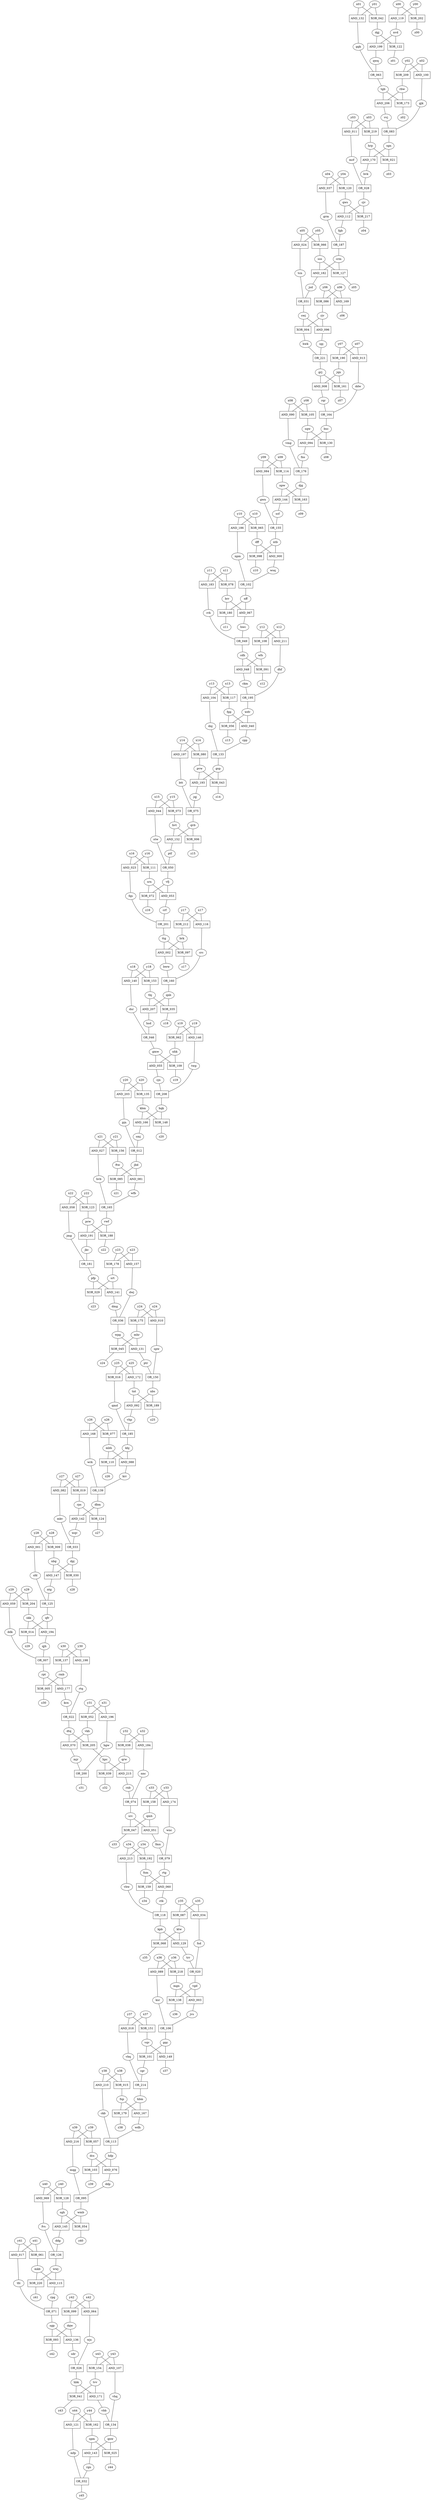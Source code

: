 graph {
AND_000[shape=box]
{dff ntb} -- AND_000
AND_000 -- wsq
AND_001[shape=box]
{y28 x28} -- AND_001
AND_001 -- sfd
AND_002[shape=box]
{ttg brk} -- AND_002
AND_002 -- bww
AND_003[shape=box]
{mgn vgd} -- AND_003
AND_003 -- jvs
XOR_004[shape=box]
{swj rjv} -- XOR_004
XOR_004 -- hwk
XOR_005[shape=box]
{rpt rmb} -- XOR_005
XOR_005 -- z30
XOR_006[shape=box]
{hvt qvb} -- XOR_006
XOR_006 -- z15
OR_007[shape=box]
{qjh ddk} -- OR_007
OR_007 -- rpt
AND_008[shape=box]
{grj jqn} -- AND_008
AND_008 -- rqr
XOR_009[shape=box]
{x28 y28} -- XOR_009
XOR_009 -- nbg
AND_010[shape=box]
{y24 x24} -- AND_010
AND_010 -- spw
AND_011[shape=box]
{y03 x03} -- AND_011
AND_011 -- mcf
OR_012[shape=box]
{pjn smj} -- OR_012
OR_012 -- jbd
AND_013[shape=box]
{y07 x07} -- AND_013
AND_013 -- ddw
XOR_014[shape=box]
{skk qfr} -- XOR_014
XOR_014 -- z29
XOR_015[shape=box]
{y38 x38} -- XOR_015
XOR_015 -- fsp
XOR_016[shape=box]
{y25 x25} -- XOR_016
XOR_016 -- qmd
AND_017[shape=box]
{y41 x41} -- AND_017
AND_017 -- tfc
AND_018[shape=box]
{y37 x37} -- AND_018
AND_018 -- vbq
XOR_019[shape=box]
{y27 x27} -- XOR_019
XOR_019 -- rps
OR_020[shape=box]
{trr fsd} -- OR_020
OR_020 -- vgd
XOR_021[shape=box]
{sgn hrp} -- XOR_021
XOR_021 -- z03
OR_022[shape=box]
{rtq kcn} -- OR_022
OR_022 -- dtq
AND_023[shape=box]
{x16 y16} -- AND_023
AND_023 -- fqs
AND_024[shape=box]
{x05 y05} -- AND_024
AND_024 -- tcn
XOR_025[shape=box]
{spm qnw} -- XOR_025
XOR_025 -- z44
OR_026[shape=box]
{wjs sdr} -- OR_026
OR_026 -- hbk
AND_027[shape=box]
{x21 y21} -- AND_027
AND_027 -- hvb
OR_028[shape=box]
{mcf bvk} -- OR_028
OR_028 -- cjv
XOR_029[shape=box]
{pfp srt} -- XOR_029
XOR_029 -- z23
XOR_030[shape=box]
{dpj nbg} -- XOR_030
XOR_030 -- z28
OR_031[shape=box]
{tcn jsd} -- OR_031
OR_031 -- swj
OR_032[shape=box]
{rgn mfp} -- OR_032
OR_032 -- z45
OR_033[shape=box]
{wqv mkv} -- OR_033
OR_033 -- dpj
AND_034[shape=box]
{y35 x35} -- AND_034
AND_034 -- fsd
XOR_035[shape=box]
{thj qnb} -- XOR_035
XOR_035 -- z18
OR_036[shape=box]
{dmg dwj} -- OR_036
OR_036 -- wpg
AND_037[shape=box]
{x04 y04} -- AND_037
AND_037 -- grm
XOR_038[shape=box]
{y32 x32} -- XOR_038
XOR_038 -- qrw
XOR_039[shape=box]
{hpc qrw} -- XOR_039
XOR_039 -- z32
AND_040[shape=box]
{fpp wdv} -- AND_040
AND_040 -- cpp
XOR_041[shape=box]
{tvv hbk} -- XOR_041
XOR_041 -- z43
XOR_042[shape=box]
{x01 y01} -- XOR_042
XOR_042 -- dgj
XOR_043[shape=box]
{pvw gsp} -- XOR_043
XOR_043 -- z14
AND_044[shape=box]
{x15 y15} -- AND_044
AND_044 -- stw
XOR_045[shape=box]
{wpg mhr} -- XOR_045
XOR_045 -- z24
OR_046[shape=box]
{dsr hsd} -- OR_046
OR_046 -- gmw
XOR_047[shape=box]
{src qmh} -- XOR_047
XOR_047 -- z33
AND_048[shape=box]
{cdh wfs} -- AND_048
AND_048 -- ckm
OR_049[shape=box]
{hwc rrk} -- OR_049
OR_049 -- cdh
OR_050[shape=box]
{ptf stw} -- OR_050
OR_050 -- vfj
AND_051[shape=box]
{src qmh} -- AND_051
AND_051 -- fmn
XOR_052[shape=box]
{y31 x31} -- XOR_052
XOR_052 -- vkh
AND_053[shape=box]
{srn vfj} -- AND_053
AND_053 -- crf
XOR_054[shape=box]
{sgh wmb} -- XOR_054
XOR_054 -- z40
AND_055[shape=box]
{nhk gmw} -- AND_055
AND_055 -- cjn
XOR_056[shape=box]
{fpp wdv} -- XOR_056
XOR_056 -- z13
XOR_057[shape=box]
{x39 y39} -- XOR_057
XOR_057 -- dcs
AND_058[shape=box]
{x22 y22} -- AND_058
AND_058 -- jmg
AND_059[shape=box]
{y29 x29} -- AND_059
AND_059 -- ddk
AND_060[shape=box]
{fsm rtg} -- AND_060
AND_060 -- ctk
XOR_061[shape=box]
{x41 y41} -- XOR_061
XOR_061 -- mkb
XOR_062[shape=box]
{x19 y19} -- XOR_062
XOR_062 -- nhk
OR_063[shape=box]
{ggk qwq} -- OR_063
OR_063 -- tgb
AND_064[shape=box]
{y42 x42} -- AND_064
AND_064 -- wjs
XOR_065[shape=box]
{y10 x10} -- XOR_065
XOR_065 -- dff
XOR_066[shape=box]
{y05 x05} -- XOR_066
XOR_066 -- sss
AND_067[shape=box]
{brr nff} -- AND_067
AND_067 -- hwc
XOR_068[shape=box]
{kpb ktw} -- XOR_068
XOR_068 -- z35
AND_069[shape=box]
{x40 y40} -- AND_069
AND_069 -- fvs
AND_070[shape=box]
{dtq vkh} -- AND_070
AND_070 -- mjr
OR_071[shape=box]
{tfc rpg} -- OR_071
OR_071 -- sgp
XOR_072[shape=box]
{vfj srn} -- XOR_072
XOR_072 -- z16
XOR_073[shape=box]
{x15 y15} -- XOR_073
XOR_073 -- hvt
OR_074[shape=box]
{nnc rnb} -- OR_074
OR_074 -- src
OR_075[shape=box]
{btt jqj} -- OR_075
OR_075 -- qvb
AND_076[shape=box]
{hdp dcs} -- AND_076
AND_076 -- ddp
XOR_077[shape=box]
{y26 x26} -- XOR_077
XOR_077 -- mbh
XOR_078[shape=box]
{y11 x11} -- XOR_078
XOR_078 -- brr
OR_079[shape=box]
{wnc fmn} -- OR_079
OR_079 -- rtg
XOR_080[shape=box]
{y14 x14} -- XOR_080
XOR_080 -- pvw
AND_081[shape=box]
{ftw jbd} -- AND_081
AND_081 -- wfb
AND_082[shape=box]
{y27 x27} -- AND_082
AND_082 -- mkv
OR_083[shape=box]
{vvj gjk} -- OR_083
OR_083 -- sgn
AND_084[shape=box]
{y09 x09} -- AND_084
AND_084 -- gwn
XOR_085[shape=box]
{ftw jbd} -- XOR_085
XOR_085 -- z21
XOR_086[shape=box]
{y06 x06} -- XOR_086
XOR_086 -- rjv
XOR_087[shape=box]
{y35 x35} -- XOR_087
XOR_087 -- ktw
AND_088[shape=box]
{mbh khj} -- AND_088
AND_088 -- krr
AND_089[shape=box]
{x36 y36} -- AND_089
AND_089 -- ksr
AND_090[shape=box]
{x08 y08} -- AND_090
AND_090 -- vmg
XOR_091[shape=box]
{wfs cdh} -- XOR_091
XOR_091 -- z12
AND_092[shape=box]
{tnt nbs} -- AND_092
AND_092 -- vhp
XOR_093[shape=box]
{dqw sgp} -- XOR_093
XOR_093 -- z42
AND_094[shape=box]
{sqw bsc} -- AND_094
AND_094 -- fns
OR_095[shape=box]
{mqg ddp} -- OR_095
OR_095 -- wmb
AND_096[shape=box]
{swj rjv} -- AND_096
AND_096 -- spj
XOR_097[shape=box]
{brk ttg} -- XOR_097
XOR_097 -- z17
XOR_098[shape=box]
{dff ntb} -- XOR_098
XOR_098 -- z10
XOR_099[shape=box]
{y42 x42} -- XOR_099
XOR_099 -- dqw
AND_100[shape=box]
{y02 x02} -- AND_100
AND_100 -- gjk
XOR_101[shape=box]
{gqc vqv} -- XOR_101
XOR_101 -- cgr
OR_102[shape=box]
{npm wsq} -- OR_102
OR_102 -- nff
XOR_103[shape=box]
{hdp dcs} -- XOR_103
XOR_103 -- z39
AND_104[shape=box]
{y13 x13} -- AND_104
AND_104 -- dnj
XOR_105[shape=box]
{x08 y08} -- XOR_105
XOR_105 -- sqw
OR_106[shape=box]
{ksr jvs} -- OR_106
OR_106 -- gqc
AND_107[shape=box]
{x43 y43} -- AND_107
AND_107 -- vhq
XOR_108[shape=box]
{y12 x12} -- XOR_108
XOR_108 -- wfs
XOR_109[shape=box]
{gmw nhk} -- XOR_109
XOR_109 -- z19
XOR_110[shape=box]
{khj mbh} -- XOR_110
XOR_110 -- z26
XOR_111[shape=box]
{x16 y16} -- XOR_111
XOR_111 -- srn
AND_112[shape=box]
{cjv qws} -- AND_112
AND_112 -- fgb
OR_113[shape=box]
{wdh ckb} -- OR_113
OR_113 -- hdp
XOR_114[shape=box]
{y09 x09} -- XOR_114
XOR_114 -- npw
AND_115[shape=box]
{mkb wwj} -- AND_115
AND_115 -- rpg
AND_116[shape=box]
{y17 x17} -- AND_116
AND_116 -- crc
XOR_117[shape=box]
{y13 x13} -- XOR_117
XOR_117 -- fpp
OR_118[shape=box]
{ctk vbw} -- OR_118
OR_118 -- kpb
AND_119[shape=box]
{x00 y00} -- AND_119
AND_119 -- nvd
XOR_120[shape=box]
{y04 x04} -- XOR_120
XOR_120 -- qws
AND_121[shape=box]
{x44 y44} -- AND_121
AND_121 -- mfp
XOR_122[shape=box]
{nvd dgj} -- XOR_122
XOR_122 -- z01
XOR_123[shape=box]
{y22 x22} -- XOR_123
XOR_123 -- pcw
XOR_124[shape=box]
{dbm rps} -- XOR_124
XOR_124 -- z27
OR_125[shape=box]
{ntg sfd} -- OR_125
OR_125 -- qfr
OR_126[shape=box]
{ddg fvs} -- OR_126
OR_126 -- wwj
XOR_127[shape=box]
{crm sss} -- XOR_127
XOR_127 -- z05
XOR_128[shape=box]
{y40 x40} -- XOR_128
XOR_128 -- sgh
AND_129[shape=box]
{ktw kpb} -- AND_129
AND_129 -- trr
XOR_130[shape=box]
{bsc sqw} -- XOR_130
XOR_130 -- z08
AND_131[shape=box]
{wpg mhr} -- AND_131
AND_131 -- ptr
AND_132[shape=box]
{x01 y01} -- AND_132
AND_132 -- ggk
OR_133[shape=box]
{cpp dnj} -- OR_133
OR_133 -- gsp
OR_134[shape=box]
{vbb vhq} -- OR_134
OR_134 -- qnw
XOR_135[shape=box]
{y20 x20} -- XOR_135
XOR_135 -- kbm
AND_136[shape=box]
{sgp dqw} -- AND_136
AND_136 -- sdr
XOR_137[shape=box]
{x30 y30} -- XOR_137
XOR_137 -- rmb
XOR_138[shape=box]
{mgn vgd} -- XOR_138
XOR_138 -- z36
OR_139[shape=box]
{wrk krr} -- OR_139
OR_139 -- dbm
AND_140[shape=box]
{x18 y18} -- AND_140
AND_140 -- dsr
AND_141[shape=box]
{srt pfp} -- AND_141
AND_141 -- dmg
AND_142[shape=box]
{rps dbm} -- AND_142
AND_142 -- wqv
AND_143[shape=box]
{qnw spm} -- AND_143
AND_143 -- rgn
AND_144[shape=box]
{npw djg} -- AND_144
AND_144 -- scf
AND_145[shape=box]
{sgh wmb} -- AND_145
AND_145 -- ddg
AND_146[shape=box]
{y19 x19} -- AND_146
AND_146 -- twp
AND_147[shape=box]
{nbg dpj} -- AND_147
AND_147 -- ntg
XOR_148[shape=box]
{kbm hqk} -- XOR_148
XOR_148 -- z20
AND_149[shape=box]
{gqc vqv} -- AND_149
AND_149 -- z37
OR_150[shape=box]
{ptr spw} -- OR_150
OR_150 -- nbs
XOR_151[shape=box]
{x37 y37} -- XOR_151
XOR_151 -- vqv
AND_152[shape=box]
{qvb hvt} -- AND_152
AND_152 -- ptf
XOR_153[shape=box]
{x18 y18} -- XOR_153
XOR_153 -- thj
XOR_154[shape=box]
{x43 y43} -- XOR_154
XOR_154 -- tvv
OR_155[shape=box]
{scf gwn} -- OR_155
OR_155 -- ntb
XOR_156[shape=box]
{y21 x21} -- XOR_156
XOR_156 -- ftw
AND_157[shape=box]
{y23 x23} -- AND_157
AND_157 -- dwj
XOR_158[shape=box]
{x33 y33} -- XOR_158
XOR_158 -- qmh
XOR_159[shape=box]
{rtg fsm} -- XOR_159
XOR_159 -- z34
OR_160[shape=box]
{crc bww} -- OR_160
OR_160 -- qnb
XOR_161[shape=box]
{jqn grj} -- XOR_161
XOR_161 -- z07
XOR_162[shape=box]
{x44 y44} -- XOR_162
XOR_162 -- spm
XOR_163[shape=box]
{djg npw} -- XOR_163
XOR_163 -- z09
OR_164[shape=box]
{rqr ddw} -- OR_164
OR_164 -- bsc
OR_165[shape=box]
{wfb hvb} -- OR_165
OR_165 -- vwf
AND_166[shape=box]
{hqk kbm} -- AND_166
AND_166 -- smj
AND_167[shape=box]
{fsp hbm} -- AND_167
AND_167 -- wdh
AND_168[shape=box]
{x26 y26} -- AND_168
AND_168 -- wrk
AND_169[shape=box]
{y06 x06} -- AND_169
AND_169 -- z06
AND_170[shape=box]
{hrp sgn} -- AND_170
AND_170 -- bvk
AND_171[shape=box]
{tvv hbk} -- AND_171
AND_171 -- vbb
AND_172[shape=box]
{y25 x25} -- AND_172
AND_172 -- tnt
XOR_173[shape=box]
{rbw tgb} -- XOR_173
XOR_173 -- z02
AND_174[shape=box]
{x33 y33} -- AND_174
AND_174 -- wnc
XOR_175[shape=box]
{y24 x24} -- XOR_175
XOR_175 -- mhr
OR_176[shape=box]
{vmg fns} -- OR_176
OR_176 -- djg
AND_177[shape=box]
{rmb rpt} -- AND_177
AND_177 -- kcn
XOR_178[shape=box]
{y23 x23} -- XOR_178
XOR_178 -- srt
XOR_179[shape=box]
{fsp hbm} -- XOR_179
XOR_179 -- z38
XOR_180[shape=box]
{nff brr} -- XOR_180
XOR_180 -- z11
OR_181[shape=box]
{jkc jmg} -- OR_181
OR_181 -- pfp
AND_182[shape=box]
{crm sss} -- AND_182
AND_182 -- jsd
AND_183[shape=box]
{x11 y11} -- AND_183
AND_183 -- rrk
AND_184[shape=box]
{y32 x32} -- AND_184
AND_184 -- nnc
OR_185[shape=box]
{qmd vhp} -- OR_185
OR_185 -- khj
AND_186[shape=box]
{x10 y10} -- AND_186
AND_186 -- npm
OR_187[shape=box]
{fgb grm} -- OR_187
OR_187 -- crm
XOR_188[shape=box]
{vwf pcw} -- XOR_188
XOR_188 -- z22
XOR_189[shape=box]
{nbs tnt} -- XOR_189
XOR_189 -- z25
XOR_190[shape=box]
{x07 y07} -- XOR_190
XOR_190 -- jqn
AND_191[shape=box]
{pcw vwf} -- AND_191
AND_191 -- jkc
XOR_192[shape=box]
{x34 y34} -- XOR_192
XOR_192 -- fsm
AND_193[shape=box]
{pvw gsp} -- AND_193
AND_193 -- jqj
AND_194[shape=box]
{skk qfr} -- AND_194
AND_194 -- qjh
OR_195[shape=box]
{dhf ckm} -- OR_195
OR_195 -- wdv
AND_196[shape=box]
{y31 x31} -- AND_196
AND_196 -- hgw
AND_197[shape=box]
{x14 y14} -- AND_197
AND_197 -- btt
AND_198[shape=box]
{y30 x30} -- AND_198
AND_198 -- rtq
AND_199[shape=box]
{dgj nvd} -- AND_199
AND_199 -- qwq
OR_200[shape=box]
{mjr hgw} -- OR_200
OR_200 -- z31
OR_201[shape=box]
{fqs crf} -- OR_201
OR_201 -- ttg
XOR_202[shape=box]
{x00 y00} -- XOR_202
XOR_202 -- z00
AND_203[shape=box]
{y20 x20} -- AND_203
AND_203 -- pjn
XOR_204[shape=box]
{x29 y29} -- XOR_204
XOR_204 -- skk
XOR_205[shape=box]
{vkh dtq} -- XOR_205
XOR_205 -- hpc
AND_206[shape=box]
{rbw tgb} -- AND_206
AND_206 -- vvj
AND_207[shape=box]
{thj qnb} -- AND_207
AND_207 -- hsd
OR_208[shape=box]
{cjn twp} -- OR_208
OR_208 -- hqk
XOR_209[shape=box]
{y02 x02} -- XOR_209
XOR_209 -- rbw
AND_210[shape=box]
{y38 x38} -- AND_210
AND_210 -- ckb
AND_211[shape=box]
{y12 x12} -- AND_211
AND_211 -- dhf
XOR_212[shape=box]
{x17 y17} -- XOR_212
XOR_212 -- brk
AND_213[shape=box]
{y34 x34} -- AND_213
AND_213 -- vbw
OR_214[shape=box]
{vbq cgr} -- OR_214
OR_214 -- hbm
AND_215[shape=box]
{qrw hpc} -- AND_215
AND_215 -- rnb
AND_216[shape=box]
{y39 x39} -- AND_216
AND_216 -- mqg
XOR_217[shape=box]
{cjv qws} -- XOR_217
XOR_217 -- z04
XOR_218[shape=box]
{y36 x36} -- XOR_218
XOR_218 -- mgn
XOR_219[shape=box]
{x03 y03} -- XOR_219
XOR_219 -- hrp
XOR_220[shape=box]
{wwj mkb} -- XOR_220
XOR_220 -- z41
OR_221[shape=box]
{spj hwk} -- OR_221
OR_221 -- grj
}